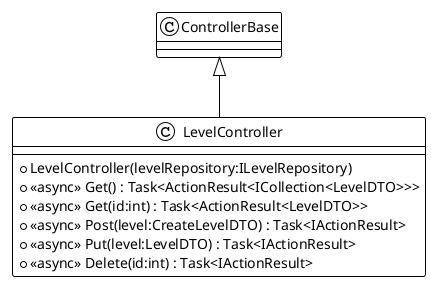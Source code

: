 @startuml
!theme plain
class LevelController {
    + LevelController(levelRepository:ILevelRepository)
    + <<async>> Get() : Task<ActionResult<ICollection<LevelDTO>>>
    + <<async>> Get(id:int) : Task<ActionResult<LevelDTO>>
    + <<async>> Post(level:CreateLevelDTO) : Task<IActionResult>
    + <<async>> Put(level:LevelDTO) : Task<IActionResult>
    + <<async>> Delete(id:int) : Task<IActionResult>
}
ControllerBase <|-- LevelController
@enduml
